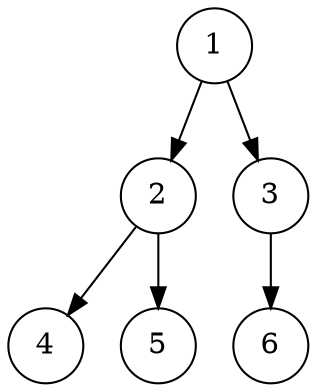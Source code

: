 digraph cmptree{
	node[
		shape="circle"
	];
	
	node1[label=1];
	node2[label=2];
	node3[label=3];
	node4[label=4];
	node5[label=5];
	node6[label=6];
	
	node1->{node2 node3};
	node2->{node4 node5};
	node3->{node6};
}